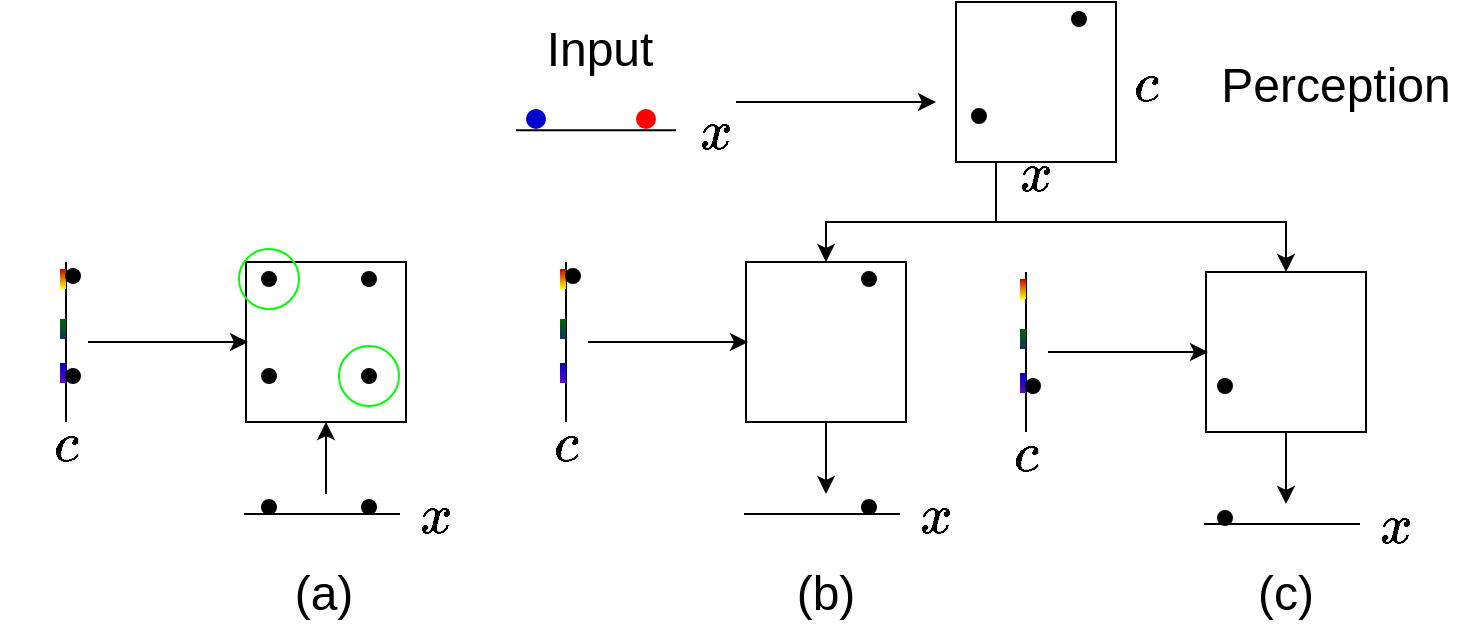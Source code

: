 <mxfile version="16.2.4"><diagram id="v_VrZD7ITycxMHBRsKKz" name="Page-1"><mxGraphModel dx="1102" dy="584" grid="1" gridSize="10" guides="1" tooltips="1" connect="1" arrows="1" fold="1" page="1" pageScale="1" pageWidth="850" pageHeight="1100" math="1" shadow="0"><root><mxCell id="0"/><mxCell id="1" parent="0"/><mxCell id="_bo0m8H5xFxL1Oj7N9pg-38" value="" style="endArrow=none;html=1;rounded=0;entryX=0;entryY=0;entryDx=0;entryDy=0;exitX=0;exitY=1;exitDx=0;exitDy=0;startArrow=none;" edge="1" parent="1"><mxGeometry width="50" height="50" relative="1" as="geometry"><mxPoint x="85" y="190" as="sourcePoint"/><mxPoint x="85" y="150" as="targetPoint"/></mxGeometry></mxCell><mxCell id="_bo0m8H5xFxL1Oj7N9pg-40" value="" style="whiteSpace=wrap;html=1;aspect=fixed;" vertex="1" parent="1"><mxGeometry x="175" y="150" width="80" height="80" as="geometry"/></mxCell><mxCell id="_bo0m8H5xFxL1Oj7N9pg-44" value="" style="endArrow=none;html=1;rounded=0;entryX=0;entryY=0;entryDx=0;entryDy=0;exitX=0;exitY=1;exitDx=0;exitDy=0;" edge="1" parent="1"><mxGeometry width="50" height="50" relative="1" as="geometry"><mxPoint x="85" y="230" as="sourcePoint"/><mxPoint x="85" y="180" as="targetPoint"/></mxGeometry></mxCell><mxCell id="_bo0m8H5xFxL1Oj7N9pg-49" value="" style="endArrow=classic;html=1;rounded=0;exitX=1;exitY=0.5;exitDx=0;exitDy=0;entryX=0;entryY=0.5;entryDx=0;entryDy=0;" edge="1" parent="1"><mxGeometry width="50" height="50" relative="1" as="geometry"><mxPoint x="96" y="190" as="sourcePoint"/><mxPoint x="176" y="190" as="targetPoint"/></mxGeometry></mxCell><mxCell id="_bo0m8H5xFxL1Oj7N9pg-50" value="&lt;font style=&quot;font-size: 24px&quot;&gt;$$x$$&lt;/font&gt;" style="text;html=1;strokeColor=none;fillColor=none;align=center;verticalAlign=middle;whiteSpace=wrap;rounded=0;" vertex="1" parent="1"><mxGeometry x="255" y="266" width="30" height="24" as="geometry"/></mxCell><mxCell id="_bo0m8H5xFxL1Oj7N9pg-52" value="&lt;font style=&quot;font-size: 24px&quot;&gt;$$c$$&lt;/font&gt;" style="text;html=1;strokeColor=none;fillColor=none;align=center;verticalAlign=middle;whiteSpace=wrap;rounded=0;" vertex="1" parent="1"><mxGeometry x="70" y="230" width="30" height="24" as="geometry"/></mxCell><mxCell id="_bo0m8H5xFxL1Oj7N9pg-53" value="" style="rounded=0;whiteSpace=wrap;html=1;strokeColor=none;fillColor=#CC0000;gradientColor=#FFFF00;rotation=0;" vertex="1" parent="1"><mxGeometry x="82" y="153.5" width="3" height="10" as="geometry"/></mxCell><mxCell id="_bo0m8H5xFxL1Oj7N9pg-54" value="" style="rounded=0;whiteSpace=wrap;html=1;strokeColor=none;fillColor=#006600;gradientColor=#0E3466;rotation=0;" vertex="1" parent="1"><mxGeometry x="82" y="178.5" width="3" height="10" as="geometry"/></mxCell><mxCell id="_bo0m8H5xFxL1Oj7N9pg-55" value="" style="rounded=0;whiteSpace=wrap;html=1;strokeColor=none;fillColor=#0000CC;gradientColor=#5E0ACC;rotation=0;" vertex="1" parent="1"><mxGeometry x="82" y="200.5" width="3" height="10" as="geometry"/></mxCell><mxCell id="_bo0m8H5xFxL1Oj7N9pg-62" value="" style="endArrow=none;html=1;rounded=0;entryX=0;entryY=0;entryDx=0;entryDy=0;" edge="1" parent="1"><mxGeometry width="50" height="50" relative="1" as="geometry"><mxPoint x="252" y="276" as="sourcePoint"/><mxPoint x="174.0" y="276" as="targetPoint"/></mxGeometry></mxCell><mxCell id="_bo0m8H5xFxL1Oj7N9pg-63" value="" style="endArrow=classic;html=1;rounded=0;entryX=0.5;entryY=1;entryDx=0;entryDy=0;startArrow=none;startFill=0;endFill=1;" edge="1" parent="1" target="_bo0m8H5xFxL1Oj7N9pg-40"><mxGeometry width="50" height="50" relative="1" as="geometry"><mxPoint x="215" y="266" as="sourcePoint"/><mxPoint x="173" y="306" as="targetPoint"/></mxGeometry></mxCell><mxCell id="_bo0m8H5xFxL1Oj7N9pg-65" value="" style="ellipse;whiteSpace=wrap;html=1;aspect=fixed;fillColor=#000000;" vertex="1" parent="1"><mxGeometry x="85" y="153.5" width="7" height="7" as="geometry"/></mxCell><mxCell id="_bo0m8H5xFxL1Oj7N9pg-66" value="" style="ellipse;whiteSpace=wrap;html=1;aspect=fixed;fillColor=#000000;" vertex="1" parent="1"><mxGeometry x="85" y="203.5" width="7" height="7" as="geometry"/></mxCell><mxCell id="_bo0m8H5xFxL1Oj7N9pg-67" value="" style="ellipse;whiteSpace=wrap;html=1;aspect=fixed;fillColor=#000000;" vertex="1" parent="1"><mxGeometry x="233" y="203.5" width="7" height="7" as="geometry"/></mxCell><mxCell id="_bo0m8H5xFxL1Oj7N9pg-68" value="" style="ellipse;whiteSpace=wrap;html=1;aspect=fixed;fillColor=#000000;" vertex="1" parent="1"><mxGeometry x="183" y="155" width="7" height="7" as="geometry"/></mxCell><mxCell id="_bo0m8H5xFxL1Oj7N9pg-69" value="" style="ellipse;whiteSpace=wrap;html=1;aspect=fixed;fillColor=#000000;" vertex="1" parent="1"><mxGeometry x="183" y="203.5" width="7" height="7" as="geometry"/></mxCell><mxCell id="_bo0m8H5xFxL1Oj7N9pg-70" value="" style="ellipse;whiteSpace=wrap;html=1;aspect=fixed;fillColor=#000000;" vertex="1" parent="1"><mxGeometry x="233" y="155" width="7" height="7" as="geometry"/></mxCell><mxCell id="_bo0m8H5xFxL1Oj7N9pg-71" value="" style="ellipse;whiteSpace=wrap;html=1;aspect=fixed;fillColor=#000000;" vertex="1" parent="1"><mxGeometry x="183" y="269" width="7" height="7" as="geometry"/></mxCell><mxCell id="_bo0m8H5xFxL1Oj7N9pg-72" value="" style="ellipse;whiteSpace=wrap;html=1;aspect=fixed;fillColor=#000000;" vertex="1" parent="1"><mxGeometry x="233" y="269" width="7" height="7" as="geometry"/></mxCell><mxCell id="_bo0m8H5xFxL1Oj7N9pg-73" value="" style="endArrow=none;html=1;rounded=0;entryX=0;entryY=0;entryDx=0;entryDy=0;exitX=0;exitY=1;exitDx=0;exitDy=0;startArrow=none;" edge="1" parent="1"><mxGeometry width="50" height="50" relative="1" as="geometry"><mxPoint x="335" y="190" as="sourcePoint"/><mxPoint x="335" y="150" as="targetPoint"/></mxGeometry></mxCell><mxCell id="_bo0m8H5xFxL1Oj7N9pg-74" value="" style="whiteSpace=wrap;html=1;aspect=fixed;" vertex="1" parent="1"><mxGeometry x="425" y="150" width="80" height="80" as="geometry"/></mxCell><mxCell id="_bo0m8H5xFxL1Oj7N9pg-75" value="" style="endArrow=none;html=1;rounded=0;entryX=0;entryY=0;entryDx=0;entryDy=0;exitX=0;exitY=1;exitDx=0;exitDy=0;" edge="1" parent="1"><mxGeometry width="50" height="50" relative="1" as="geometry"><mxPoint x="335" y="230" as="sourcePoint"/><mxPoint x="335" y="180" as="targetPoint"/></mxGeometry></mxCell><mxCell id="_bo0m8H5xFxL1Oj7N9pg-76" value="" style="endArrow=classic;html=1;rounded=0;exitX=1;exitY=0.5;exitDx=0;exitDy=0;entryX=0;entryY=0.5;entryDx=0;entryDy=0;" edge="1" parent="1"><mxGeometry width="50" height="50" relative="1" as="geometry"><mxPoint x="346" y="190" as="sourcePoint"/><mxPoint x="426" y="190" as="targetPoint"/></mxGeometry></mxCell><mxCell id="_bo0m8H5xFxL1Oj7N9pg-77" value="&lt;font style=&quot;font-size: 24px&quot;&gt;$$x$$&lt;/font&gt;" style="text;html=1;strokeColor=none;fillColor=none;align=center;verticalAlign=middle;whiteSpace=wrap;rounded=0;" vertex="1" parent="1"><mxGeometry x="505" y="266" width="30" height="24" as="geometry"/></mxCell><mxCell id="_bo0m8H5xFxL1Oj7N9pg-78" value="&lt;font style=&quot;font-size: 24px&quot;&gt;$$c$$&lt;/font&gt;" style="text;html=1;strokeColor=none;fillColor=none;align=center;verticalAlign=middle;whiteSpace=wrap;rounded=0;" vertex="1" parent="1"><mxGeometry x="320" y="230" width="30" height="24" as="geometry"/></mxCell><mxCell id="_bo0m8H5xFxL1Oj7N9pg-79" value="" style="rounded=0;whiteSpace=wrap;html=1;strokeColor=none;fillColor=#CC0000;gradientColor=#FFFF00;rotation=0;" vertex="1" parent="1"><mxGeometry x="332" y="153.5" width="3" height="10" as="geometry"/></mxCell><mxCell id="_bo0m8H5xFxL1Oj7N9pg-80" value="" style="rounded=0;whiteSpace=wrap;html=1;strokeColor=none;fillColor=#006600;gradientColor=#0E3466;rotation=0;" vertex="1" parent="1"><mxGeometry x="332" y="178.5" width="3" height="10" as="geometry"/></mxCell><mxCell id="_bo0m8H5xFxL1Oj7N9pg-81" value="" style="rounded=0;whiteSpace=wrap;html=1;strokeColor=none;fillColor=#0000CC;gradientColor=#5E0ACC;rotation=0;" vertex="1" parent="1"><mxGeometry x="332" y="200.5" width="3" height="10" as="geometry"/></mxCell><mxCell id="_bo0m8H5xFxL1Oj7N9pg-82" value="" style="endArrow=none;html=1;rounded=0;entryX=0;entryY=0;entryDx=0;entryDy=0;" edge="1" parent="1"><mxGeometry width="50" height="50" relative="1" as="geometry"><mxPoint x="502" y="276" as="sourcePoint"/><mxPoint x="424" y="276" as="targetPoint"/></mxGeometry></mxCell><mxCell id="_bo0m8H5xFxL1Oj7N9pg-83" value="" style="endArrow=none;html=1;rounded=0;entryX=0.5;entryY=1;entryDx=0;entryDy=0;startArrow=classic;startFill=1;endFill=0;" edge="1" parent="1" target="_bo0m8H5xFxL1Oj7N9pg-74"><mxGeometry width="50" height="50" relative="1" as="geometry"><mxPoint x="465" y="266" as="sourcePoint"/><mxPoint x="423" y="306" as="targetPoint"/></mxGeometry></mxCell><mxCell id="_bo0m8H5xFxL1Oj7N9pg-84" value="" style="ellipse;whiteSpace=wrap;html=1;aspect=fixed;fillColor=#000000;" vertex="1" parent="1"><mxGeometry x="335" y="153.5" width="7" height="7" as="geometry"/></mxCell><mxCell id="_bo0m8H5xFxL1Oj7N9pg-89" value="" style="ellipse;whiteSpace=wrap;html=1;aspect=fixed;fillColor=#000000;" vertex="1" parent="1"><mxGeometry x="483" y="155" width="7" height="7" as="geometry"/></mxCell><mxCell id="_bo0m8H5xFxL1Oj7N9pg-91" value="" style="ellipse;whiteSpace=wrap;html=1;aspect=fixed;fillColor=#000000;" vertex="1" parent="1"><mxGeometry x="483" y="269" width="7" height="7" as="geometry"/></mxCell><mxCell id="_bo0m8H5xFxL1Oj7N9pg-92" value="" style="endArrow=none;html=1;rounded=0;entryX=0;entryY=0;entryDx=0;entryDy=0;exitX=0;exitY=1;exitDx=0;exitDy=0;startArrow=none;" edge="1" parent="1"><mxGeometry width="50" height="50" relative="1" as="geometry"><mxPoint x="565" y="195" as="sourcePoint"/><mxPoint x="565" y="155" as="targetPoint"/></mxGeometry></mxCell><mxCell id="_bo0m8H5xFxL1Oj7N9pg-93" value="" style="whiteSpace=wrap;html=1;aspect=fixed;" vertex="1" parent="1"><mxGeometry x="655" y="155" width="80" height="80" as="geometry"/></mxCell><mxCell id="_bo0m8H5xFxL1Oj7N9pg-94" value="" style="endArrow=none;html=1;rounded=0;entryX=0;entryY=0;entryDx=0;entryDy=0;exitX=0;exitY=1;exitDx=0;exitDy=0;" edge="1" parent="1"><mxGeometry width="50" height="50" relative="1" as="geometry"><mxPoint x="565" y="235" as="sourcePoint"/><mxPoint x="565" y="185" as="targetPoint"/></mxGeometry></mxCell><mxCell id="_bo0m8H5xFxL1Oj7N9pg-95" value="" style="endArrow=classic;html=1;rounded=0;exitX=1;exitY=0.5;exitDx=0;exitDy=0;entryX=0;entryY=0.5;entryDx=0;entryDy=0;" edge="1" parent="1"><mxGeometry width="50" height="50" relative="1" as="geometry"><mxPoint x="576" y="195" as="sourcePoint"/><mxPoint x="656" y="195" as="targetPoint"/></mxGeometry></mxCell><mxCell id="_bo0m8H5xFxL1Oj7N9pg-96" value="&lt;font style=&quot;font-size: 24px&quot;&gt;$$x$$&lt;/font&gt;" style="text;html=1;strokeColor=none;fillColor=none;align=center;verticalAlign=middle;whiteSpace=wrap;rounded=0;" vertex="1" parent="1"><mxGeometry x="735" y="271" width="30" height="24" as="geometry"/></mxCell><mxCell id="_bo0m8H5xFxL1Oj7N9pg-97" value="&lt;font style=&quot;font-size: 24px&quot;&gt;$$c$$&lt;/font&gt;" style="text;html=1;strokeColor=none;fillColor=none;align=center;verticalAlign=middle;whiteSpace=wrap;rounded=0;" vertex="1" parent="1"><mxGeometry x="550" y="235" width="30" height="24" as="geometry"/></mxCell><mxCell id="_bo0m8H5xFxL1Oj7N9pg-98" value="" style="rounded=0;whiteSpace=wrap;html=1;strokeColor=none;fillColor=#CC0000;gradientColor=#FFFF00;rotation=0;" vertex="1" parent="1"><mxGeometry x="562" y="158.5" width="3" height="10" as="geometry"/></mxCell><mxCell id="_bo0m8H5xFxL1Oj7N9pg-99" value="" style="rounded=0;whiteSpace=wrap;html=1;strokeColor=none;fillColor=#006600;gradientColor=#0E3466;rotation=0;" vertex="1" parent="1"><mxGeometry x="562" y="183.5" width="3" height="10" as="geometry"/></mxCell><mxCell id="_bo0m8H5xFxL1Oj7N9pg-100" value="" style="rounded=0;whiteSpace=wrap;html=1;strokeColor=none;fillColor=#0000CC;gradientColor=#5E0ACC;rotation=0;" vertex="1" parent="1"><mxGeometry x="562" y="205.5" width="3" height="10" as="geometry"/></mxCell><mxCell id="_bo0m8H5xFxL1Oj7N9pg-101" value="" style="endArrow=none;html=1;rounded=0;entryX=0;entryY=0;entryDx=0;entryDy=0;" edge="1" parent="1"><mxGeometry width="50" height="50" relative="1" as="geometry"><mxPoint x="732" y="281" as="sourcePoint"/><mxPoint x="654" y="281" as="targetPoint"/></mxGeometry></mxCell><mxCell id="_bo0m8H5xFxL1Oj7N9pg-102" value="" style="endArrow=none;html=1;rounded=0;entryX=0.5;entryY=1;entryDx=0;entryDy=0;startArrow=classic;startFill=1;endFill=0;" edge="1" parent="1" target="_bo0m8H5xFxL1Oj7N9pg-93"><mxGeometry width="50" height="50" relative="1" as="geometry"><mxPoint x="695" y="271" as="sourcePoint"/><mxPoint x="653" y="311" as="targetPoint"/></mxGeometry></mxCell><mxCell id="_bo0m8H5xFxL1Oj7N9pg-103" value="" style="ellipse;whiteSpace=wrap;html=1;aspect=fixed;fillColor=#000000;" vertex="1" parent="1"><mxGeometry x="565" y="208.5" width="7" height="7" as="geometry"/></mxCell><mxCell id="_bo0m8H5xFxL1Oj7N9pg-104" value="" style="ellipse;whiteSpace=wrap;html=1;aspect=fixed;fillColor=#000000;" vertex="1" parent="1"><mxGeometry x="661" y="208.5" width="7" height="7" as="geometry"/></mxCell><mxCell id="_bo0m8H5xFxL1Oj7N9pg-105" value="" style="ellipse;whiteSpace=wrap;html=1;aspect=fixed;fillColor=#000000;" vertex="1" parent="1"><mxGeometry x="661" y="274.5" width="7" height="7" as="geometry"/></mxCell><mxCell id="_bo0m8H5xFxL1Oj7N9pg-122" style="edgeStyle=orthogonalEdgeStyle;rounded=0;orthogonalLoop=1;jettySize=auto;html=1;exitX=0.25;exitY=1;exitDx=0;exitDy=0;entryX=0.5;entryY=0;entryDx=0;entryDy=0;startArrow=none;startFill=0;endArrow=classic;endFill=1;" edge="1" parent="1" source="_bo0m8H5xFxL1Oj7N9pg-107" target="_bo0m8H5xFxL1Oj7N9pg-74"><mxGeometry relative="1" as="geometry"><Array as="points"><mxPoint x="550" y="130"/><mxPoint x="465" y="130"/></Array></mxGeometry></mxCell><mxCell id="_bo0m8H5xFxL1Oj7N9pg-123" style="edgeStyle=orthogonalEdgeStyle;rounded=0;orthogonalLoop=1;jettySize=auto;html=1;exitX=0.25;exitY=1;exitDx=0;exitDy=0;entryX=0.5;entryY=0;entryDx=0;entryDy=0;startArrow=none;startFill=0;endArrow=classic;endFill=1;" edge="1" parent="1" source="_bo0m8H5xFxL1Oj7N9pg-107" target="_bo0m8H5xFxL1Oj7N9pg-93"><mxGeometry relative="1" as="geometry"><Array as="points"><mxPoint x="550" y="130"/><mxPoint x="695" y="130"/></Array></mxGeometry></mxCell><mxCell id="_bo0m8H5xFxL1Oj7N9pg-107" value="" style="whiteSpace=wrap;html=1;aspect=fixed;" vertex="1" parent="1"><mxGeometry x="530" y="20" width="80" height="80" as="geometry"/></mxCell><mxCell id="_bo0m8H5xFxL1Oj7N9pg-110" value="" style="ellipse;whiteSpace=wrap;html=1;aspect=fixed;fillColor=#000000;" vertex="1" parent="1"><mxGeometry x="538" y="73.5" width="7" height="7" as="geometry"/></mxCell><mxCell id="_bo0m8H5xFxL1Oj7N9pg-111" value="" style="ellipse;whiteSpace=wrap;html=1;aspect=fixed;fillColor=#000000;" vertex="1" parent="1"><mxGeometry x="588" y="25" width="7" height="7" as="geometry"/></mxCell><mxCell id="_bo0m8H5xFxL1Oj7N9pg-112" value="&lt;font style=&quot;font-size: 24px&quot;&gt;$$x$$&lt;/font&gt;" style="text;html=1;strokeColor=none;fillColor=none;align=center;verticalAlign=middle;whiteSpace=wrap;rounded=0;" vertex="1" parent="1"><mxGeometry x="555" y="95" width="30" height="24" as="geometry"/></mxCell><mxCell id="_bo0m8H5xFxL1Oj7N9pg-113" value="&lt;font style=&quot;font-size: 24px&quot;&gt;$$c$$&lt;/font&gt;" style="text;html=1;strokeColor=none;fillColor=none;align=center;verticalAlign=middle;whiteSpace=wrap;rounded=0;" vertex="1" parent="1"><mxGeometry x="610" y="49.5" width="30" height="24" as="geometry"/></mxCell><mxCell id="_bo0m8H5xFxL1Oj7N9pg-115" value="" style="endArrow=none;html=1;rounded=0;entryX=1;entryY=1;entryDx=0;entryDy=0;" edge="1" parent="1"><mxGeometry width="50" height="50" relative="1" as="geometry"><mxPoint x="310" y="84.17" as="sourcePoint"/><mxPoint x="390" y="84.17" as="targetPoint"/></mxGeometry></mxCell><mxCell id="_bo0m8H5xFxL1Oj7N9pg-116" value="" style="ellipse;whiteSpace=wrap;html=1;aspect=fixed;fillColor=#FF0000;strokeColor=none;" vertex="1" parent="1"><mxGeometry x="370" y="73.5" width="10" height="10" as="geometry"/></mxCell><mxCell id="_bo0m8H5xFxL1Oj7N9pg-117" value="" style="ellipse;whiteSpace=wrap;html=1;aspect=fixed;fillColor=#0000CC;strokeColor=none;" vertex="1" parent="1"><mxGeometry x="315" y="73.5" width="10" height="10" as="geometry"/></mxCell><mxCell id="_bo0m8H5xFxL1Oj7N9pg-119" value="&lt;font style=&quot;font-size: 24px&quot;&gt;$$x$$&lt;/font&gt;" style="text;html=1;strokeColor=none;fillColor=none;align=center;verticalAlign=middle;whiteSpace=wrap;rounded=0;" vertex="1" parent="1"><mxGeometry x="395" y="73.5" width="30" height="24" as="geometry"/></mxCell><mxCell id="_bo0m8H5xFxL1Oj7N9pg-120" value="" style="endArrow=classic;html=1;rounded=0;" edge="1" parent="1"><mxGeometry width="50" height="50" relative="1" as="geometry"><mxPoint x="420" y="70" as="sourcePoint"/><mxPoint x="520" y="70" as="targetPoint"/></mxGeometry></mxCell><mxCell id="_bo0m8H5xFxL1Oj7N9pg-125" value="&lt;font style=&quot;font-size: 24px&quot;&gt;Perception&lt;/font&gt;" style="text;html=1;strokeColor=none;fillColor=none;align=center;verticalAlign=middle;whiteSpace=wrap;rounded=0;" vertex="1" parent="1"><mxGeometry x="705" y="49.5" width="30" height="24" as="geometry"/></mxCell><mxCell id="_bo0m8H5xFxL1Oj7N9pg-127" value="&lt;font style=&quot;font-size: 24px&quot;&gt;Input&lt;/font&gt;" style="text;html=1;strokeColor=none;fillColor=none;align=center;verticalAlign=middle;whiteSpace=wrap;rounded=0;" vertex="1" parent="1"><mxGeometry x="337" y="32" width="30" height="24" as="geometry"/></mxCell><mxCell id="_bo0m8H5xFxL1Oj7N9pg-129" value="&lt;font style=&quot;font-size: 24px&quot;&gt;(a)&lt;/font&gt;" style="text;html=1;strokeColor=none;fillColor=none;align=center;verticalAlign=middle;whiteSpace=wrap;rounded=0;" vertex="1" parent="1"><mxGeometry x="199" y="304" width="30" height="24" as="geometry"/></mxCell><mxCell id="_bo0m8H5xFxL1Oj7N9pg-130" value="&lt;font style=&quot;font-size: 24px&quot;&gt;(b)&lt;/font&gt;" style="text;html=1;strokeColor=none;fillColor=none;align=center;verticalAlign=middle;whiteSpace=wrap;rounded=0;" vertex="1" parent="1"><mxGeometry x="450" y="304" width="30" height="24" as="geometry"/></mxCell><mxCell id="_bo0m8H5xFxL1Oj7N9pg-131" value="&lt;font style=&quot;font-size: 24px&quot;&gt;(c)&lt;/font&gt;" style="text;html=1;strokeColor=none;fillColor=none;align=center;verticalAlign=middle;whiteSpace=wrap;rounded=0;" vertex="1" parent="1"><mxGeometry x="680" y="304" width="30" height="24" as="geometry"/></mxCell><mxCell id="_bo0m8H5xFxL1Oj7N9pg-133" value="" style="ellipse;whiteSpace=wrap;html=1;aspect=fixed;fillColor=none;strokeColor=#00FF00;" vertex="1" parent="1"><mxGeometry x="171.5" y="143.5" width="30" height="30" as="geometry"/></mxCell><mxCell id="_bo0m8H5xFxL1Oj7N9pg-134" value="" style="ellipse;whiteSpace=wrap;html=1;aspect=fixed;fillColor=none;strokeColor=#00FF00;" vertex="1" parent="1"><mxGeometry x="221.5" y="192" width="30" height="30" as="geometry"/></mxCell></root></mxGraphModel></diagram></mxfile>